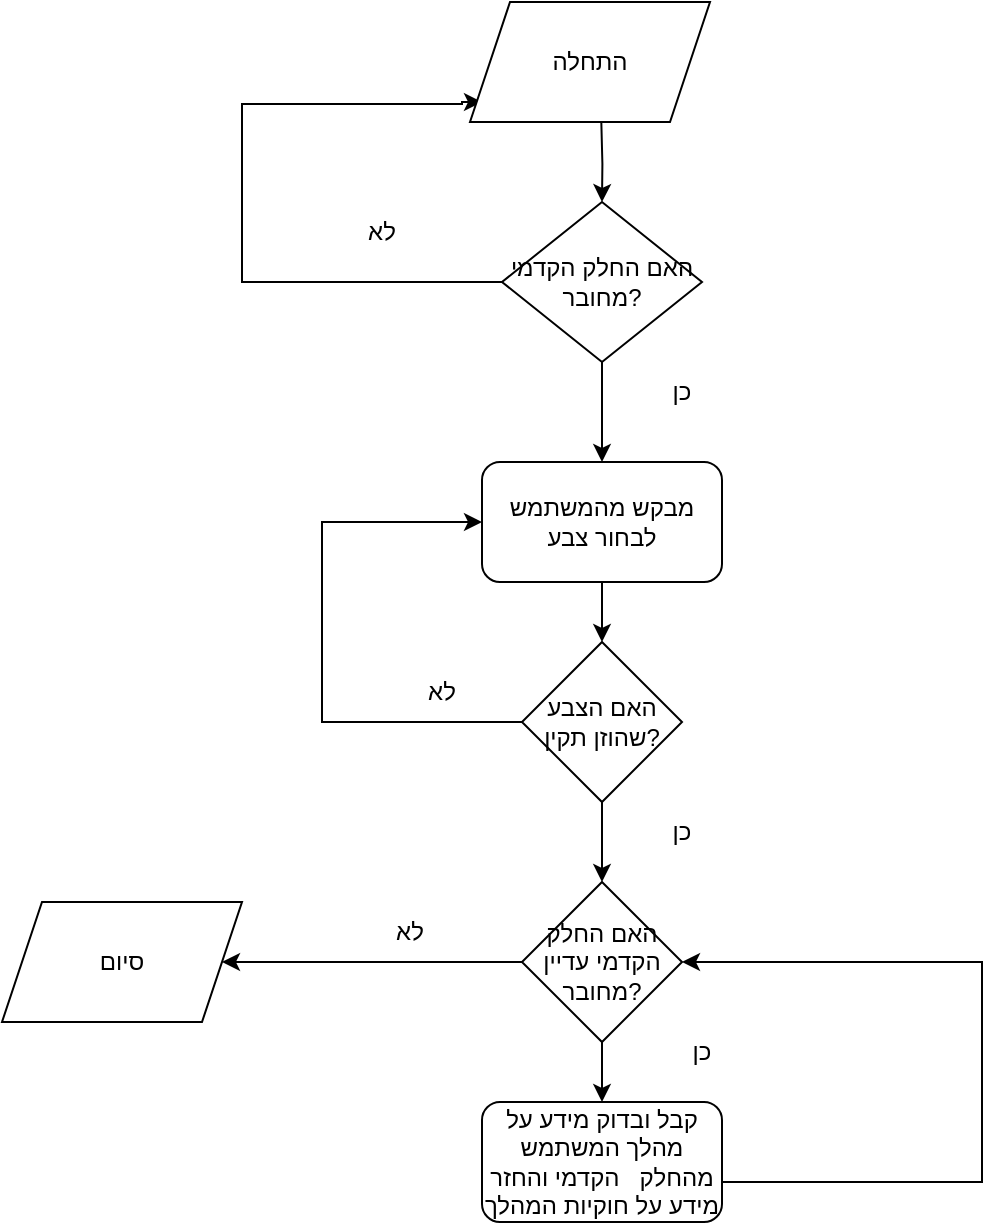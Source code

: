 <mxfile version="17.2.2" type="device"><diagram id="C5RBs43oDa-KdzZeNtuy" name="Page-1"><mxGraphModel dx="981" dy="526" grid="1" gridSize="10" guides="1" tooltips="1" connect="1" arrows="1" fold="1" page="1" pageScale="1" pageWidth="827" pageHeight="1169" math="0" shadow="0"><root><mxCell id="WIyWlLk6GJQsqaUBKTNV-0"/><mxCell id="WIyWlLk6GJQsqaUBKTNV-1" parent="WIyWlLk6GJQsqaUBKTNV-0"/><mxCell id="_OZ-uzQSs7hYl0_xXCX1-1" style="edgeStyle=orthogonalEdgeStyle;rounded=0;orthogonalLoop=1;jettySize=auto;html=1;exitX=0.5;exitY=1;exitDx=0;exitDy=0;entryX=0.5;entryY=0;entryDx=0;entryDy=0;" edge="1" parent="WIyWlLk6GJQsqaUBKTNV-1" target="_OZ-uzQSs7hYl0_xXCX1-10"><mxGeometry relative="1" as="geometry"><mxPoint x="419.66" y="150" as="targetPoint"/><mxPoint x="419.66" y="100" as="sourcePoint"/></mxGeometry></mxCell><mxCell id="_OZ-uzQSs7hYl0_xXCX1-3" style="edgeStyle=orthogonalEdgeStyle;rounded=0;orthogonalLoop=1;jettySize=auto;html=1;exitX=0;exitY=0.5;exitDx=0;exitDy=0;" edge="1" parent="WIyWlLk6GJQsqaUBKTNV-1" source="_OZ-uzQSs7hYl0_xXCX1-10"><mxGeometry relative="1" as="geometry"><mxPoint x="360" y="90" as="targetPoint"/><mxPoint x="360" y="191" as="sourcePoint"/><Array as="points"><mxPoint x="240" y="180"/><mxPoint x="240" y="91"/><mxPoint x="350" y="91"/><mxPoint x="350" y="90"/></Array></mxGeometry></mxCell><mxCell id="_OZ-uzQSs7hYl0_xXCX1-4" value="לא" style="text;html=1;strokeColor=none;fillColor=none;align=center;verticalAlign=middle;whiteSpace=wrap;rounded=0;" vertex="1" parent="WIyWlLk6GJQsqaUBKTNV-1"><mxGeometry x="280" y="140" width="60" height="30" as="geometry"/></mxCell><mxCell id="_OZ-uzQSs7hYl0_xXCX1-5" value="התחלה" style="shape=parallelogram;perimeter=parallelogramPerimeter;whiteSpace=wrap;html=1;fixedSize=1;" vertex="1" parent="WIyWlLk6GJQsqaUBKTNV-1"><mxGeometry x="354" y="40" width="120" height="60" as="geometry"/></mxCell><mxCell id="_OZ-uzQSs7hYl0_xXCX1-8" style="edgeStyle=orthogonalEdgeStyle;rounded=0;orthogonalLoop=1;jettySize=auto;html=1;" edge="1" parent="WIyWlLk6GJQsqaUBKTNV-1"><mxGeometry relative="1" as="geometry"><mxPoint x="420" y="270" as="targetPoint"/><mxPoint x="420" y="210.0" as="sourcePoint"/></mxGeometry></mxCell><mxCell id="_OZ-uzQSs7hYl0_xXCX1-16" value="" style="edgeStyle=orthogonalEdgeStyle;rounded=0;orthogonalLoop=1;jettySize=auto;html=1;" edge="1" parent="WIyWlLk6GJQsqaUBKTNV-1" source="_OZ-uzQSs7hYl0_xXCX1-9" target="_OZ-uzQSs7hYl0_xXCX1-13"><mxGeometry relative="1" as="geometry"/></mxCell><mxCell id="_OZ-uzQSs7hYl0_xXCX1-9" value="מבקש מהמשתמש לבחור צבע" style="rounded=1;whiteSpace=wrap;html=1;" vertex="1" parent="WIyWlLk6GJQsqaUBKTNV-1"><mxGeometry x="360" y="270" width="120" height="60" as="geometry"/></mxCell><mxCell id="_OZ-uzQSs7hYl0_xXCX1-10" value="האם החלק הקדמי מחובר?" style="rhombus;whiteSpace=wrap;html=1;" vertex="1" parent="WIyWlLk6GJQsqaUBKTNV-1"><mxGeometry x="370" y="140" width="100" height="80" as="geometry"/></mxCell><mxCell id="_OZ-uzQSs7hYl0_xXCX1-17" style="edgeStyle=orthogonalEdgeStyle;rounded=0;orthogonalLoop=1;jettySize=auto;html=1;" edge="1" parent="WIyWlLk6GJQsqaUBKTNV-1" source="_OZ-uzQSs7hYl0_xXCX1-13"><mxGeometry relative="1" as="geometry"><mxPoint x="420" y="480.0" as="targetPoint"/></mxGeometry></mxCell><mxCell id="_OZ-uzQSs7hYl0_xXCX1-18" style="edgeStyle=orthogonalEdgeStyle;rounded=0;orthogonalLoop=1;jettySize=auto;html=1;entryX=0;entryY=0.5;entryDx=0;entryDy=0;" edge="1" parent="WIyWlLk6GJQsqaUBKTNV-1" source="_OZ-uzQSs7hYl0_xXCX1-13" target="_OZ-uzQSs7hYl0_xXCX1-9"><mxGeometry relative="1" as="geometry"><mxPoint x="300" y="300" as="targetPoint"/><Array as="points"><mxPoint x="280" y="400"/><mxPoint x="280" y="300"/></Array></mxGeometry></mxCell><mxCell id="_OZ-uzQSs7hYl0_xXCX1-13" value="האם הצבע שהוזן תקין?" style="rhombus;whiteSpace=wrap;html=1;" vertex="1" parent="WIyWlLk6GJQsqaUBKTNV-1"><mxGeometry x="380" y="360" width="80" height="80" as="geometry"/></mxCell><mxCell id="_OZ-uzQSs7hYl0_xXCX1-19" value="לא" style="text;html=1;strokeColor=none;fillColor=none;align=center;verticalAlign=middle;whiteSpace=wrap;rounded=0;" vertex="1" parent="WIyWlLk6GJQsqaUBKTNV-1"><mxGeometry x="310" y="370" width="60" height="30" as="geometry"/></mxCell><mxCell id="_OZ-uzQSs7hYl0_xXCX1-20" value="כן" style="text;html=1;strokeColor=none;fillColor=none;align=center;verticalAlign=middle;whiteSpace=wrap;rounded=0;" vertex="1" parent="WIyWlLk6GJQsqaUBKTNV-1"><mxGeometry x="430" y="220" width="60" height="30" as="geometry"/></mxCell><mxCell id="_OZ-uzQSs7hYl0_xXCX1-21" value="כן" style="text;html=1;strokeColor=none;fillColor=none;align=center;verticalAlign=middle;whiteSpace=wrap;rounded=0;" vertex="1" parent="WIyWlLk6GJQsqaUBKTNV-1"><mxGeometry x="430" y="440" width="60" height="30" as="geometry"/></mxCell><mxCell id="_OZ-uzQSs7hYl0_xXCX1-24" style="edgeStyle=orthogonalEdgeStyle;rounded=0;orthogonalLoop=1;jettySize=auto;html=1;" edge="1" parent="WIyWlLk6GJQsqaUBKTNV-1" source="_OZ-uzQSs7hYl0_xXCX1-22" target="_OZ-uzQSs7hYl0_xXCX1-23"><mxGeometry relative="1" as="geometry"/></mxCell><mxCell id="_OZ-uzQSs7hYl0_xXCX1-28" value="" style="edgeStyle=orthogonalEdgeStyle;rounded=0;orthogonalLoop=1;jettySize=auto;html=1;" edge="1" parent="WIyWlLk6GJQsqaUBKTNV-1" source="_OZ-uzQSs7hYl0_xXCX1-22" target="_OZ-uzQSs7hYl0_xXCX1-26"><mxGeometry relative="1" as="geometry"/></mxCell><mxCell id="_OZ-uzQSs7hYl0_xXCX1-22" value="האם החלק הקדמי עדיין מחובר?" style="rhombus;whiteSpace=wrap;html=1;" vertex="1" parent="WIyWlLk6GJQsqaUBKTNV-1"><mxGeometry x="380" y="480" width="80" height="80" as="geometry"/></mxCell><mxCell id="_OZ-uzQSs7hYl0_xXCX1-23" value="סיום" style="shape=parallelogram;perimeter=parallelogramPerimeter;whiteSpace=wrap;html=1;fixedSize=1;" vertex="1" parent="WIyWlLk6GJQsqaUBKTNV-1"><mxGeometry x="120" y="490" width="120" height="60" as="geometry"/></mxCell><mxCell id="_OZ-uzQSs7hYl0_xXCX1-25" value="לא" style="text;html=1;strokeColor=none;fillColor=none;align=center;verticalAlign=middle;whiteSpace=wrap;rounded=0;" vertex="1" parent="WIyWlLk6GJQsqaUBKTNV-1"><mxGeometry x="294" y="490" width="60" height="30" as="geometry"/></mxCell><mxCell id="_OZ-uzQSs7hYl0_xXCX1-26" value="קבל ובדוק מידע על מהלך המשתמש מהחלק&amp;nbsp; &amp;nbsp;הקדמי והחזר מידע על חוקיות המהלך" style="rounded=1;whiteSpace=wrap;html=1;" vertex="1" parent="WIyWlLk6GJQsqaUBKTNV-1"><mxGeometry x="360" y="590" width="120" height="60" as="geometry"/></mxCell><mxCell id="_OZ-uzQSs7hYl0_xXCX1-33" style="edgeStyle=orthogonalEdgeStyle;rounded=0;orthogonalLoop=1;jettySize=auto;html=1;entryX=1;entryY=0.5;entryDx=0;entryDy=0;" edge="1" parent="WIyWlLk6GJQsqaUBKTNV-1" target="_OZ-uzQSs7hYl0_xXCX1-22"><mxGeometry relative="1" as="geometry"><mxPoint x="590" y="520" as="targetPoint"/><mxPoint x="480" y="630" as="sourcePoint"/><Array as="points"><mxPoint x="480" y="630"/><mxPoint x="610" y="630"/><mxPoint x="610" y="520"/></Array></mxGeometry></mxCell><mxCell id="_OZ-uzQSs7hYl0_xXCX1-34" value="כן" style="text;html=1;strokeColor=none;fillColor=none;align=center;verticalAlign=middle;whiteSpace=wrap;rounded=0;" vertex="1" parent="WIyWlLk6GJQsqaUBKTNV-1"><mxGeometry x="440" y="550" width="60" height="30" as="geometry"/></mxCell></root></mxGraphModel></diagram></mxfile>